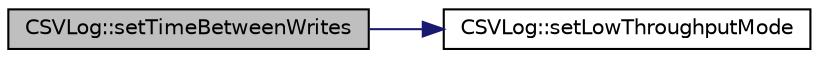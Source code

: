 digraph "CSVLog::setTimeBetweenWrites"
{
 // LATEX_PDF_SIZE
  edge [fontname="Helvetica",fontsize="10",labelfontname="Helvetica",labelfontsize="10"];
  node [fontname="Helvetica",fontsize="10",shape=record];
  rankdir="LR";
  Node1 [label="CSVLog::setTimeBetweenWrites",height=0.2,width=0.4,color="black", fillcolor="grey75", style="filled", fontcolor="black",tooltip="defines the max time between the buffer being written to the file in low throughput mode"];
  Node1 -> Node2 [color="midnightblue",fontsize="10",style="solid",fontname="Helvetica"];
  Node2 [label="CSVLog::setLowThroughputMode",height=0.2,width=0.4,color="black", fillcolor="white", style="filled",URL="$classCSVLog.html#aa3870ea8f1a1fe963f1bb98c3ab36f68",tooltip="in low throughput mode, the buffer is written to the file after a certain time even if the max buffer..."];
}
